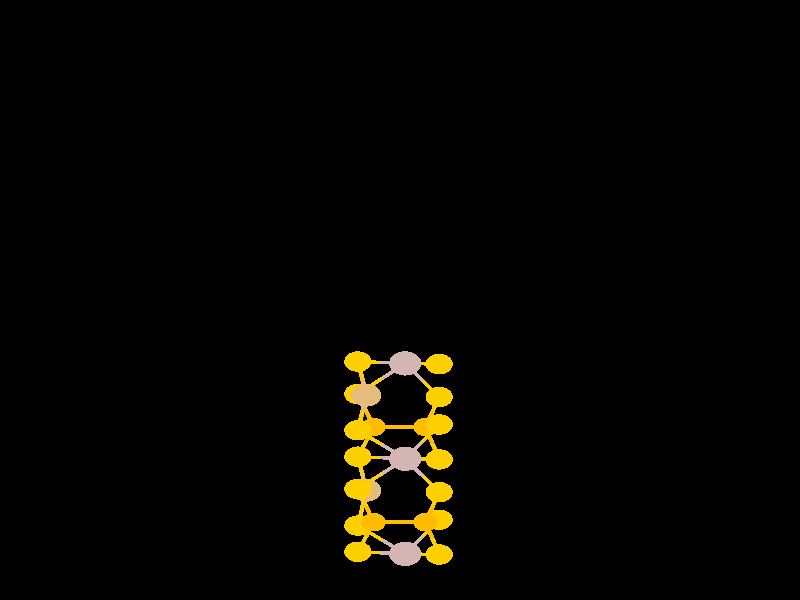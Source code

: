 #include "colors.inc"
#include "finish.inc"

global_settings {assumed_gamma 1 max_trace_level 6}
background {color White transmit 1.0}
camera {orthographic
  right -35.14*x up 35.19*y
  direction 1.00*z
  location <0,0,50.00> look_at <0,0,0>}


light_source {<  2.00,   3.00,  40.00> color White
  area_light <0.70, 0, 0>, <0, 0.70, 0>, 3, 3
  adaptive 1 jitter}
// no fog
#declare simple = finish {phong 0.7}
#declare pale = finish {ambient 0.5 diffuse 0.85 roughness 0.001 specular 0.200 }
#declare intermediate = finish {ambient 0.3 diffuse 0.6 specular 0.1 roughness 0.04}
#declare vmd = finish {ambient 0.0 diffuse 0.65 phong 0.1 phong_size 40.0 specular 0.5 }
#declare jmol = finish {ambient 0.2 diffuse 0.6 specular 1 roughness 0.001 metallic}
#declare ase2 = finish {ambient 0.05 brilliance 3 diffuse 0.6 metallic specular 0.7 roughness 0.04 reflection 0.15}
#declare ase3 = finish {ambient 0.15 brilliance 2 diffuse 0.6 metallic specular 1.0 roughness 0.001 reflection 0.0}
#declare glass = finish {ambient 0.05 diffuse 0.3 specular 1.0 roughness 0.001}
#declare glass2 = finish {ambient 0.01 diffuse 0.3 specular 1.0 reflection 0.25 roughness 0.001}
#declare Rcell = 0.000;
#declare Rbond = 0.100;

#macro atom(LOC, R, COL, TRANS, FIN)
  sphere{LOC, R texture{pigment{color COL transmit TRANS} finish{FIN}}}
#end
#macro constrain(LOC, R, COL, TRANS FIN)
union{torus{R, Rcell rotate 45*z texture{pigment{color COL transmit TRANS} finish{FIN}}}
     torus{R, Rcell rotate -45*z texture{pigment{color COL transmit TRANS} finish{FIN}}}
     translate LOC}
#end

cylinder {< 16.73, -16.75, -38.69>, < 16.73, -16.75,   0.00>, Rcell pigment {Black}}
cylinder {< 16.73,  16.75, -58.04>, < 16.73,  16.75, -19.35>, Rcell pigment {Black}}
cylinder {<-16.73,  16.75, -58.04>, <-16.73,  16.75, -19.35>, Rcell pigment {Black}}
cylinder {<-16.73, -16.75, -38.69>, <-16.73, -16.75,   0.00>, Rcell pigment {Black}}
cylinder {< 16.73, -16.75, -38.69>, < 16.73,  16.75, -58.04>, Rcell pigment {Black}}
cylinder {< 16.73, -16.75,   0.00>, < 16.73,  16.75, -19.35>, Rcell pigment {Black}}
cylinder {<-16.73, -16.75,   0.00>, <-16.73,  16.75, -19.35>, Rcell pigment {Black}}
cylinder {<-16.73, -16.75, -38.69>, <-16.73,  16.75, -58.04>, Rcell pigment {Black}}
cylinder {< 16.73, -16.75, -38.69>, <-16.73, -16.75, -38.69>, Rcell pigment {Black}}
cylinder {< 16.73, -16.75,   0.00>, <-16.73, -16.75,   0.00>, Rcell pigment {Black}}
cylinder {< 16.73,  16.75, -19.35>, <-16.73,  16.75, -19.35>, Rcell pigment {Black}}
cylinder {< 16.73,  16.75, -58.04>, <-16.73,  16.75, -58.04>, Rcell pigment {Black}}
atom(<  0.23, -14.89, -35.47>, 0.71, rgb <0.65, 0.46, 0.45>, 0.0, ase3) // #0
atom(< -1.85, -11.09, -37.80>, 0.60, rgb <1.00, 0.63, 0.00>, 0.0, ase3) // #1
atom(< -1.85, -14.77, -37.46>, 0.60, rgb <1.00, 0.63, 0.00>, 0.0, ase3) // #2
atom(<  1.72, -12.89, -36.58>, 0.60, rgb <1.00, 0.63, 0.00>, 0.0, ase3) // #3
atom(<  0.23, -14.89, -29.02>, 0.71, rgb <0.65, 0.46, 0.45>, 0.0, ase3) // #4
atom(< -1.16, -13.03, -32.24>, 0.54, rgb <1.00, 0.50, 0.00>, 0.0, ase3) // #5
atom(<  1.12, -13.03, -32.24>, 0.54, rgb <1.00, 0.50, 0.00>, 0.0, ase3) // #6
atom(< -1.85, -11.09, -31.35>, 0.60, rgb <1.00, 0.63, 0.00>, 0.0, ase3) // #7
atom(< -1.85, -14.77, -31.01>, 0.60, rgb <1.00, 0.63, 0.00>, 0.0, ase3) // #8
atom(< -1.85, -13.23, -34.37>, 0.60, rgb <1.00, 0.63, 0.00>, 0.0, ase3) // #9
atom(<  1.72, -12.89, -30.13>, 0.60, rgb <1.00, 0.63, 0.00>, 0.0, ase3) // #10
atom(<  1.72, -14.93, -33.18>, 0.60, rgb <1.00, 0.63, 0.00>, 0.0, ase3) // #11
atom(<  1.72, -11.27, -33.42>, 0.60, rgb <1.00, 0.63, 0.00>, 0.0, ase3) // #12
atom(< -1.48, -11.17, -35.47>, 0.66, rgb <0.78, 0.50, 0.20>, 0.0, ase3) // #13
atom(<  0.23,  -9.31, -32.24>, 0.71, rgb <0.65, 0.46, 0.45>, 0.0, ase3) // #14
atom(< -1.16,  -7.45, -35.47>, 0.54, rgb <1.00, 0.50, 0.00>, 0.0, ase3) // #15
atom(<  1.12,  -7.45, -35.47>, 0.54, rgb <1.00, 0.50, 0.00>, 0.0, ase3) // #16
atom(< -1.85,  -5.51, -34.57>, 0.60, rgb <1.00, 0.63, 0.00>, 0.0, ase3) // #17
atom(< -1.85,  -9.19, -34.24>, 0.60, rgb <1.00, 0.63, 0.00>, 0.0, ase3) // #18
atom(< -1.85,  -7.64, -37.59>, 0.60, rgb <1.00, 0.63, 0.00>, 0.0, ase3) // #19
atom(<  1.72,  -7.30, -33.35>, 0.60, rgb <1.00, 0.63, 0.00>, 0.0, ase3) // #20
atom(<  1.72,  -9.35, -36.40>, 0.60, rgb <1.00, 0.63, 0.00>, 0.0, ase3) // #21
atom(<  1.72,  -5.69, -36.65>, 0.60, rgb <1.00, 0.63, 0.00>, 0.0, ase3) // #22
atom(<  0.23,  -3.72, -35.47>, 0.71, rgb <0.65, 0.46, 0.45>, 0.0, ase3) // #23
atom(< -1.85,  -3.61, -37.46>, 0.60, rgb <1.00, 0.63, 0.00>, 0.0, ase3) // #24
atom(< -1.16, -13.03, -25.80>, 0.54, rgb <1.00, 0.50, 0.00>, 0.0, ase3) // #25
atom(<  1.12, -13.03, -25.80>, 0.54, rgb <1.00, 0.50, 0.00>, 0.0, ase3) // #26
atom(< -1.85, -11.09, -24.90>, 0.60, rgb <1.00, 0.63, 0.00>, 0.0, ase3) // #27
atom(< -1.85, -13.23, -27.92>, 0.60, rgb <1.00, 0.63, 0.00>, 0.0, ase3) // #28
atom(<  1.72, -14.93, -26.73>, 0.60, rgb <1.00, 0.63, 0.00>, 0.0, ase3) // #29
atom(<  1.72, -11.27, -26.98>, 0.60, rgb <1.00, 0.63, 0.00>, 0.0, ase3) // #30
atom(< -1.48, -11.17, -29.02>, 0.66, rgb <0.78, 0.50, 0.20>, 0.0, ase3) // #31
atom(<  0.23,  -9.31, -25.80>, 0.71, rgb <0.65, 0.46, 0.45>, 0.0, ase3) // #32
atom(< -1.16,  -7.45, -29.02>, 0.54, rgb <1.00, 0.50, 0.00>, 0.0, ase3) // #33
atom(<  1.12,  -7.45, -29.02>, 0.54, rgb <1.00, 0.50, 0.00>, 0.0, ase3) // #34
atom(< -1.85,  -5.51, -28.13>, 0.60, rgb <1.00, 0.63, 0.00>, 0.0, ase3) // #35
atom(< -1.85,  -9.19, -27.79>, 0.60, rgb <1.00, 0.63, 0.00>, 0.0, ase3) // #36
atom(< -1.85,  -7.64, -31.15>, 0.60, rgb <1.00, 0.63, 0.00>, 0.0, ase3) // #37
atom(<  1.72,  -7.30, -26.91>, 0.60, rgb <1.00, 0.63, 0.00>, 0.0, ase3) // #38
atom(<  1.72,  -9.35, -29.95>, 0.60, rgb <1.00, 0.63, 0.00>, 0.0, ase3) // #39
atom(<  1.72,  -5.69, -30.20>, 0.60, rgb <1.00, 0.63, 0.00>, 0.0, ase3) // #40
atom(< -1.48,  -5.59, -32.24>, 0.66, rgb <0.78, 0.50, 0.20>, 0.0, ase3) // #41
atom(<  0.23,  -3.72, -29.02>, 0.71, rgb <0.65, 0.46, 0.45>, 0.0, ase3) // #42
atom(< -1.85,  -3.61, -31.01>, 0.60, rgb <1.00, 0.63, 0.00>, 0.0, ase3) // #43
atom(<  1.72,  -3.76, -33.18>, 0.60, rgb <1.00, 0.63, 0.00>, 0.0, ase3) // #44
atom(< -1.85,  -7.64, -24.70>, 0.60, rgb <1.00, 0.63, 0.00>, 0.0, ase3) // #45
atom(< -1.48,  -5.59, -25.80>, 0.66, rgb <0.78, 0.50, 0.20>, 0.0, ase3) // #46
atom(<  1.72,  -3.76, -26.73>, 0.60, rgb <1.00, 0.63, 0.00>, 0.0, ase3) // #47
cylinder {<  0.23, -14.89, -35.47>, < -0.81, -14.83, -36.47>, Rbond texture{pigment {color rgb <0.65, 0.46, 0.45> transmit 0.0} finish{ase3}}}
cylinder {< -1.85, -14.77, -37.46>, < -0.81, -14.83, -36.47>, Rbond texture{pigment {color rgb <1.00, 0.63, 0.00> transmit 0.0} finish{ase3}}}
cylinder {<  0.23, -14.89, -35.47>, <  0.98, -14.91, -34.32>, Rbond texture{pigment {color rgb <0.65, 0.46, 0.45> transmit 0.0} finish{ase3}}}
cylinder {<  1.72, -14.93, -33.18>, <  0.98, -14.91, -34.32>, Rbond texture{pigment {color rgb <1.00, 0.63, 0.00> transmit 0.0} finish{ase3}}}
cylinder {<  0.23, -14.89, -35.47>, < -0.81, -14.06, -34.92>, Rbond texture{pigment {color rgb <0.65, 0.46, 0.45> transmit 0.0} finish{ase3}}}
cylinder {< -1.85, -13.23, -34.37>, < -0.81, -14.06, -34.92>, Rbond texture{pigment {color rgb <1.00, 0.63, 0.00> transmit 0.0} finish{ase3}}}
cylinder {<  0.23, -14.89, -35.47>, <  0.98, -13.89, -36.02>, Rbond texture{pigment {color rgb <0.65, 0.46, 0.45> transmit 0.0} finish{ase3}}}
cylinder {<  1.72, -12.89, -36.58>, <  0.98, -13.89, -36.02>, Rbond texture{pigment {color rgb <1.00, 0.63, 0.00> transmit 0.0} finish{ase3}}}
cylinder {< -1.85, -11.09, -37.80>, < -1.66, -11.13, -36.63>, Rbond texture{pigment {color rgb <1.00, 0.63, 0.00> transmit 0.0} finish{ase3}}}
cylinder {< -1.48, -11.17, -35.47>, < -1.66, -11.13, -36.63>, Rbond texture{pigment {color rgb <0.78, 0.50, 0.20> transmit 0.0} finish{ase3}}}
cylinder {<  0.23, -14.89, -29.02>, < -0.81, -14.06, -28.47>, Rbond texture{pigment {color rgb <0.65, 0.46, 0.45> transmit 0.0} finish{ase3}}}
cylinder {< -1.85, -13.23, -27.92>, < -0.81, -14.06, -28.47>, Rbond texture{pigment {color rgb <1.00, 0.63, 0.00> transmit 0.0} finish{ase3}}}
cylinder {<  0.23, -14.89, -29.02>, < -0.81, -14.83, -30.02>, Rbond texture{pigment {color rgb <0.65, 0.46, 0.45> transmit 0.0} finish{ase3}}}
cylinder {< -1.85, -14.77, -31.01>, < -0.81, -14.83, -30.02>, Rbond texture{pigment {color rgb <1.00, 0.63, 0.00> transmit 0.0} finish{ase3}}}
cylinder {<  0.23, -14.89, -29.02>, <  0.98, -13.89, -29.57>, Rbond texture{pigment {color rgb <0.65, 0.46, 0.45> transmit 0.0} finish{ase3}}}
cylinder {<  1.72, -12.89, -30.13>, <  0.98, -13.89, -29.57>, Rbond texture{pigment {color rgb <1.00, 0.63, 0.00> transmit 0.0} finish{ase3}}}
cylinder {<  0.23, -14.89, -29.02>, <  0.98, -14.91, -27.87>, Rbond texture{pigment {color rgb <0.65, 0.46, 0.45> transmit 0.0} finish{ase3}}}
cylinder {<  1.72, -14.93, -26.73>, <  0.98, -14.91, -27.87>, Rbond texture{pigment {color rgb <1.00, 0.63, 0.00> transmit 0.0} finish{ase3}}}
cylinder {< -1.16, -13.03, -32.24>, < -0.02, -13.03, -32.24>, Rbond texture{pigment {color rgb <1.00, 0.50, 0.00> transmit 0.0} finish{ase3}}}
cylinder {<  1.12, -13.03, -32.24>, < -0.02, -13.03, -32.24>, Rbond texture{pigment {color rgb <1.00, 0.50, 0.00> transmit 0.0} finish{ase3}}}
cylinder {< -1.16, -13.03, -32.24>, < -1.50, -13.90, -31.63>, Rbond texture{pigment {color rgb <1.00, 0.50, 0.00> transmit 0.0} finish{ase3}}}
cylinder {< -1.85, -14.77, -31.01>, < -1.50, -13.90, -31.63>, Rbond texture{pigment {color rgb <1.00, 0.63, 0.00> transmit 0.0} finish{ase3}}}
cylinder {< -1.16, -13.03, -32.24>, < -1.50, -13.13, -33.31>, Rbond texture{pigment {color rgb <1.00, 0.50, 0.00> transmit 0.0} finish{ase3}}}
cylinder {< -1.85, -13.23, -34.37>, < -1.50, -13.13, -33.31>, Rbond texture{pigment {color rgb <1.00, 0.63, 0.00> transmit 0.0} finish{ase3}}}
cylinder {< -1.16, -13.03, -32.24>, < -1.50, -12.06, -31.80>, Rbond texture{pigment {color rgb <1.00, 0.50, 0.00> transmit 0.0} finish{ase3}}}
cylinder {< -1.85, -11.09, -31.35>, < -1.50, -12.06, -31.80>, Rbond texture{pigment {color rgb <1.00, 0.63, 0.00> transmit 0.0} finish{ase3}}}
cylinder {<  1.12, -13.03, -32.24>, <  1.42, -12.15, -32.83>, Rbond texture{pigment {color rgb <1.00, 0.50, 0.00> transmit 0.0} finish{ase3}}}
cylinder {<  1.72, -11.27, -33.42>, <  1.42, -12.15, -32.83>, Rbond texture{pigment {color rgb <1.00, 0.63, 0.00> transmit 0.0} finish{ase3}}}
cylinder {<  1.12, -13.03, -32.24>, <  1.42, -13.98, -32.71>, Rbond texture{pigment {color rgb <1.00, 0.50, 0.00> transmit 0.0} finish{ase3}}}
cylinder {<  1.72, -14.93, -33.18>, <  1.42, -13.98, -32.71>, Rbond texture{pigment {color rgb <1.00, 0.63, 0.00> transmit 0.0} finish{ase3}}}
cylinder {<  1.12, -13.03, -32.24>, <  1.42, -12.96, -31.19>, Rbond texture{pigment {color rgb <1.00, 0.50, 0.00> transmit 0.0} finish{ase3}}}
cylinder {<  1.72, -12.89, -30.13>, <  1.42, -12.96, -31.19>, Rbond texture{pigment {color rgb <1.00, 0.63, 0.00> transmit 0.0} finish{ase3}}}
cylinder {< -1.85, -11.09, -31.35>, < -1.66, -11.13, -30.18>, Rbond texture{pigment {color rgb <1.00, 0.63, 0.00> transmit 0.0} finish{ase3}}}
cylinder {< -1.48, -11.17, -29.02>, < -1.66, -11.13, -30.18>, Rbond texture{pigment {color rgb <0.78, 0.50, 0.20> transmit 0.0} finish{ase3}}}
cylinder {< -1.85, -11.09, -31.35>, < -0.81, -10.20, -31.80>, Rbond texture{pigment {color rgb <1.00, 0.63, 0.00> transmit 0.0} finish{ase3}}}
cylinder {<  0.23,  -9.31, -32.24>, < -0.81, -10.20, -31.80>, Rbond texture{pigment {color rgb <0.65, 0.46, 0.45> transmit 0.0} finish{ase3}}}
cylinder {< -1.85, -13.23, -34.37>, < -1.66, -12.20, -34.92>, Rbond texture{pigment {color rgb <1.00, 0.63, 0.00> transmit 0.0} finish{ase3}}}
cylinder {< -1.48, -11.17, -35.47>, < -1.66, -12.20, -34.92>, Rbond texture{pigment {color rgb <0.78, 0.50, 0.20> transmit 0.0} finish{ase3}}}
cylinder {<  1.72, -11.27, -33.42>, <  0.98, -10.29, -32.83>, Rbond texture{pigment {color rgb <1.00, 0.63, 0.00> transmit 0.0} finish{ase3}}}
cylinder {<  0.23,  -9.31, -32.24>, <  0.98, -10.29, -32.83>, Rbond texture{pigment {color rgb <0.65, 0.46, 0.45> transmit 0.0} finish{ase3}}}
cylinder {<  0.23,  -9.31, -32.24>, <  0.98,  -9.33, -31.10>, Rbond texture{pigment {color rgb <0.65, 0.46, 0.45> transmit 0.0} finish{ase3}}}
cylinder {<  1.72,  -9.35, -29.95>, <  0.98,  -9.33, -31.10>, Rbond texture{pigment {color rgb <1.00, 0.63, 0.00> transmit 0.0} finish{ase3}}}
cylinder {<  0.23,  -9.31, -32.24>, < -0.81,  -9.25, -33.24>, Rbond texture{pigment {color rgb <0.65, 0.46, 0.45> transmit 0.0} finish{ase3}}}
cylinder {< -1.85,  -9.19, -34.24>, < -0.81,  -9.25, -33.24>, Rbond texture{pigment {color rgb <1.00, 0.63, 0.00> transmit 0.0} finish{ase3}}}
cylinder {<  0.23,  -9.31, -32.24>, < -0.81,  -8.47, -31.69>, Rbond texture{pigment {color rgb <0.65, 0.46, 0.45> transmit 0.0} finish{ase3}}}
cylinder {< -1.85,  -7.64, -31.15>, < -0.81,  -8.47, -31.69>, Rbond texture{pigment {color rgb <1.00, 0.63, 0.00> transmit 0.0} finish{ase3}}}
cylinder {<  0.23,  -9.31, -32.24>, <  0.98,  -8.31, -32.80>, Rbond texture{pigment {color rgb <0.65, 0.46, 0.45> transmit 0.0} finish{ase3}}}
cylinder {<  1.72,  -7.30, -33.35>, <  0.98,  -8.31, -32.80>, Rbond texture{pigment {color rgb <1.00, 0.63, 0.00> transmit 0.0} finish{ase3}}}
cylinder {< -1.16,  -7.45, -35.47>, < -1.50,  -7.54, -36.53>, Rbond texture{pigment {color rgb <1.00, 0.50, 0.00> transmit 0.0} finish{ase3}}}
cylinder {< -1.85,  -7.64, -37.59>, < -1.50,  -7.54, -36.53>, Rbond texture{pigment {color rgb <1.00, 0.63, 0.00> transmit 0.0} finish{ase3}}}
cylinder {< -1.16,  -7.45, -35.47>, < -1.50,  -6.48, -35.02>, Rbond texture{pigment {color rgb <1.00, 0.50, 0.00> transmit 0.0} finish{ase3}}}
cylinder {< -1.85,  -5.51, -34.57>, < -1.50,  -6.48, -35.02>, Rbond texture{pigment {color rgb <1.00, 0.63, 0.00> transmit 0.0} finish{ase3}}}
cylinder {< -1.16,  -7.45, -35.47>, < -0.02,  -7.45, -35.47>, Rbond texture{pigment {color rgb <1.00, 0.50, 0.00> transmit 0.0} finish{ase3}}}
cylinder {<  1.12,  -7.45, -35.47>, < -0.02,  -7.45, -35.47>, Rbond texture{pigment {color rgb <1.00, 0.50, 0.00> transmit 0.0} finish{ase3}}}
cylinder {<  1.12,  -7.45, -35.47>, <  1.42,  -6.57, -36.06>, Rbond texture{pigment {color rgb <1.00, 0.50, 0.00> transmit 0.0} finish{ase3}}}
cylinder {<  1.72,  -5.69, -36.65>, <  1.42,  -6.57, -36.06>, Rbond texture{pigment {color rgb <1.00, 0.63, 0.00> transmit 0.0} finish{ase3}}}
cylinder {<  1.12,  -7.45, -35.47>, <  1.42,  -7.38, -34.41>, Rbond texture{pigment {color rgb <1.00, 0.50, 0.00> transmit 0.0} finish{ase3}}}
cylinder {<  1.72,  -7.30, -33.35>, <  1.42,  -7.38, -34.41>, Rbond texture{pigment {color rgb <1.00, 0.63, 0.00> transmit 0.0} finish{ase3}}}
cylinder {<  1.12,  -7.45, -35.47>, <  1.42,  -8.40, -35.94>, Rbond texture{pigment {color rgb <1.00, 0.50, 0.00> transmit 0.0} finish{ase3}}}
cylinder {<  1.72,  -9.35, -36.40>, <  1.42,  -8.40, -35.94>, Rbond texture{pigment {color rgb <1.00, 0.63, 0.00> transmit 0.0} finish{ase3}}}
cylinder {< -1.85,  -5.51, -34.57>, < -1.66,  -5.55, -33.41>, Rbond texture{pigment {color rgb <1.00, 0.63, 0.00> transmit 0.0} finish{ase3}}}
cylinder {< -1.48,  -5.59, -32.24>, < -1.66,  -5.55, -33.41>, Rbond texture{pigment {color rgb <0.78, 0.50, 0.20> transmit 0.0} finish{ase3}}}
cylinder {< -1.85,  -5.51, -34.57>, < -0.81,  -4.62, -35.02>, Rbond texture{pigment {color rgb <1.00, 0.63, 0.00> transmit 0.0} finish{ase3}}}
cylinder {<  0.23,  -3.72, -35.47>, < -0.81,  -4.62, -35.02>, Rbond texture{pigment {color rgb <0.65, 0.46, 0.45> transmit 0.0} finish{ase3}}}
cylinder {< -1.85,  -9.19, -34.24>, < -1.50,  -8.32, -34.85>, Rbond texture{pigment {color rgb <1.00, 0.63, 0.00> transmit 0.0} finish{ase3}}}
cylinder {< -1.16,  -7.45, -35.47>, < -1.50,  -8.32, -34.85>, Rbond texture{pigment {color rgb <1.00, 0.50, 0.00> transmit 0.0} finish{ase3}}}
cylinder {< -1.85,  -9.19, -34.24>, < -1.66, -10.18, -34.85>, Rbond texture{pigment {color rgb <1.00, 0.63, 0.00> transmit 0.0} finish{ase3}}}
cylinder {< -1.48, -11.17, -35.47>, < -1.66, -10.18, -34.85>, Rbond texture{pigment {color rgb <0.78, 0.50, 0.20> transmit 0.0} finish{ase3}}}
cylinder {<  1.72,  -5.69, -36.65>, <  0.98,  -4.71, -36.06>, Rbond texture{pigment {color rgb <1.00, 0.63, 0.00> transmit 0.0} finish{ase3}}}
cylinder {<  0.23,  -3.72, -35.47>, <  0.98,  -4.71, -36.06>, Rbond texture{pigment {color rgb <0.65, 0.46, 0.45> transmit 0.0} finish{ase3}}}
cylinder {<  0.23,  -3.72, -35.47>, < -0.81,  -3.66, -36.47>, Rbond texture{pigment {color rgb <0.65, 0.46, 0.45> transmit 0.0} finish{ase3}}}
cylinder {< -1.85,  -3.61, -37.46>, < -0.81,  -3.66, -36.47>, Rbond texture{pigment {color rgb <1.00, 0.63, 0.00> transmit 0.0} finish{ase3}}}
cylinder {<  0.23,  -3.72, -35.47>, <  0.98,  -3.74, -34.32>, Rbond texture{pigment {color rgb <0.65, 0.46, 0.45> transmit 0.0} finish{ase3}}}
cylinder {<  1.72,  -3.76, -33.18>, <  0.98,  -3.74, -34.32>, Rbond texture{pigment {color rgb <1.00, 0.63, 0.00> transmit 0.0} finish{ase3}}}
cylinder {< -1.16, -13.03, -25.80>, < -1.50, -13.13, -26.86>, Rbond texture{pigment {color rgb <1.00, 0.50, 0.00> transmit 0.0} finish{ase3}}}
cylinder {< -1.85, -13.23, -27.92>, < -1.50, -13.13, -26.86>, Rbond texture{pigment {color rgb <1.00, 0.63, 0.00> transmit 0.0} finish{ase3}}}
cylinder {< -1.16, -13.03, -25.80>, < -0.02, -13.03, -25.80>, Rbond texture{pigment {color rgb <1.00, 0.50, 0.00> transmit 0.0} finish{ase3}}}
cylinder {<  1.12, -13.03, -25.80>, < -0.02, -13.03, -25.80>, Rbond texture{pigment {color rgb <1.00, 0.50, 0.00> transmit 0.0} finish{ase3}}}
cylinder {< -1.16, -13.03, -25.80>, < -1.50, -12.06, -25.35>, Rbond texture{pigment {color rgb <1.00, 0.50, 0.00> transmit 0.0} finish{ase3}}}
cylinder {< -1.85, -11.09, -24.90>, < -1.50, -12.06, -25.35>, Rbond texture{pigment {color rgb <1.00, 0.63, 0.00> transmit 0.0} finish{ase3}}}
cylinder {<  1.12, -13.03, -25.80>, <  1.42, -13.98, -26.26>, Rbond texture{pigment {color rgb <1.00, 0.50, 0.00> transmit 0.0} finish{ase3}}}
cylinder {<  1.72, -14.93, -26.73>, <  1.42, -13.98, -26.26>, Rbond texture{pigment {color rgb <1.00, 0.63, 0.00> transmit 0.0} finish{ase3}}}
cylinder {<  1.12, -13.03, -25.80>, <  1.42, -12.15, -26.39>, Rbond texture{pigment {color rgb <1.00, 0.50, 0.00> transmit 0.0} finish{ase3}}}
cylinder {<  1.72, -11.27, -26.98>, <  1.42, -12.15, -26.39>, Rbond texture{pigment {color rgb <1.00, 0.63, 0.00> transmit 0.0} finish{ase3}}}
cylinder {< -1.85, -11.09, -24.90>, < -0.81, -10.20, -25.35>, Rbond texture{pigment {color rgb <1.00, 0.63, 0.00> transmit 0.0} finish{ase3}}}
cylinder {<  0.23,  -9.31, -25.80>, < -0.81, -10.20, -25.35>, Rbond texture{pigment {color rgb <0.65, 0.46, 0.45> transmit 0.0} finish{ase3}}}
cylinder {< -1.85, -13.23, -27.92>, < -1.66, -12.20, -28.47>, Rbond texture{pigment {color rgb <1.00, 0.63, 0.00> transmit 0.0} finish{ase3}}}
cylinder {< -1.48, -11.17, -29.02>, < -1.66, -12.20, -28.47>, Rbond texture{pigment {color rgb <0.78, 0.50, 0.20> transmit 0.0} finish{ase3}}}
cylinder {<  1.72, -11.27, -26.98>, <  0.98, -10.29, -26.39>, Rbond texture{pigment {color rgb <1.00, 0.63, 0.00> transmit 0.0} finish{ase3}}}
cylinder {<  0.23,  -9.31, -25.80>, <  0.98, -10.29, -26.39>, Rbond texture{pigment {color rgb <0.65, 0.46, 0.45> transmit 0.0} finish{ase3}}}
cylinder {< -1.48, -11.17, -29.02>, < -1.66, -10.18, -28.40>, Rbond texture{pigment {color rgb <0.78, 0.50, 0.20> transmit 0.0} finish{ase3}}}
cylinder {< -1.85,  -9.19, -27.79>, < -1.66, -10.18, -28.40>, Rbond texture{pigment {color rgb <1.00, 0.63, 0.00> transmit 0.0} finish{ase3}}}
cylinder {<  0.23,  -9.31, -25.80>, < -0.81,  -9.25, -26.79>, Rbond texture{pigment {color rgb <0.65, 0.46, 0.45> transmit 0.0} finish{ase3}}}
cylinder {< -1.85,  -9.19, -27.79>, < -0.81,  -9.25, -26.79>, Rbond texture{pigment {color rgb <1.00, 0.63, 0.00> transmit 0.0} finish{ase3}}}
cylinder {<  0.23,  -9.31, -25.80>, <  0.98,  -8.31, -26.35>, Rbond texture{pigment {color rgb <0.65, 0.46, 0.45> transmit 0.0} finish{ase3}}}
cylinder {<  1.72,  -7.30, -26.91>, <  0.98,  -8.31, -26.35>, Rbond texture{pigment {color rgb <1.00, 0.63, 0.00> transmit 0.0} finish{ase3}}}
cylinder {<  0.23,  -9.31, -25.80>, < -0.81,  -8.47, -25.25>, Rbond texture{pigment {color rgb <0.65, 0.46, 0.45> transmit 0.0} finish{ase3}}}
cylinder {< -1.85,  -7.64, -24.70>, < -0.81,  -8.47, -25.25>, Rbond texture{pigment {color rgb <1.00, 0.63, 0.00> transmit 0.0} finish{ase3}}}
cylinder {< -1.16,  -7.45, -29.02>, < -1.50,  -8.32, -28.40>, Rbond texture{pigment {color rgb <1.00, 0.50, 0.00> transmit 0.0} finish{ase3}}}
cylinder {< -1.85,  -9.19, -27.79>, < -1.50,  -8.32, -28.40>, Rbond texture{pigment {color rgb <1.00, 0.63, 0.00> transmit 0.0} finish{ase3}}}
cylinder {< -1.16,  -7.45, -29.02>, < -0.02,  -7.45, -29.02>, Rbond texture{pigment {color rgb <1.00, 0.50, 0.00> transmit 0.0} finish{ase3}}}
cylinder {<  1.12,  -7.45, -29.02>, < -0.02,  -7.45, -29.02>, Rbond texture{pigment {color rgb <1.00, 0.50, 0.00> transmit 0.0} finish{ase3}}}
cylinder {< -1.16,  -7.45, -29.02>, < -1.50,  -7.54, -30.08>, Rbond texture{pigment {color rgb <1.00, 0.50, 0.00> transmit 0.0} finish{ase3}}}
cylinder {< -1.85,  -7.64, -31.15>, < -1.50,  -7.54, -30.08>, Rbond texture{pigment {color rgb <1.00, 0.63, 0.00> transmit 0.0} finish{ase3}}}
cylinder {< -1.16,  -7.45, -29.02>, < -1.50,  -6.48, -28.57>, Rbond texture{pigment {color rgb <1.00, 0.50, 0.00> transmit 0.0} finish{ase3}}}
cylinder {< -1.85,  -5.51, -28.13>, < -1.50,  -6.48, -28.57>, Rbond texture{pigment {color rgb <1.00, 0.63, 0.00> transmit 0.0} finish{ase3}}}
cylinder {<  1.12,  -7.45, -29.02>, <  1.42,  -8.40, -29.49>, Rbond texture{pigment {color rgb <1.00, 0.50, 0.00> transmit 0.0} finish{ase3}}}
cylinder {<  1.72,  -9.35, -29.95>, <  1.42,  -8.40, -29.49>, Rbond texture{pigment {color rgb <1.00, 0.63, 0.00> transmit 0.0} finish{ase3}}}
cylinder {<  1.12,  -7.45, -29.02>, <  1.42,  -6.57, -29.61>, Rbond texture{pigment {color rgb <1.00, 0.50, 0.00> transmit 0.0} finish{ase3}}}
cylinder {<  1.72,  -5.69, -30.20>, <  1.42,  -6.57, -29.61>, Rbond texture{pigment {color rgb <1.00, 0.63, 0.00> transmit 0.0} finish{ase3}}}
cylinder {<  1.12,  -7.45, -29.02>, <  1.42,  -7.38, -27.96>, Rbond texture{pigment {color rgb <1.00, 0.50, 0.00> transmit 0.0} finish{ase3}}}
cylinder {<  1.72,  -7.30, -26.91>, <  1.42,  -7.38, -27.96>, Rbond texture{pigment {color rgb <1.00, 0.63, 0.00> transmit 0.0} finish{ase3}}}
cylinder {< -1.85,  -5.51, -28.13>, < -0.81,  -4.62, -28.57>, Rbond texture{pigment {color rgb <1.00, 0.63, 0.00> transmit 0.0} finish{ase3}}}
cylinder {<  0.23,  -3.72, -29.02>, < -0.81,  -4.62, -28.57>, Rbond texture{pigment {color rgb <0.65, 0.46, 0.45> transmit 0.0} finish{ase3}}}
cylinder {< -1.85,  -5.51, -28.13>, < -1.66,  -5.55, -26.96>, Rbond texture{pigment {color rgb <1.00, 0.63, 0.00> transmit 0.0} finish{ase3}}}
cylinder {< -1.48,  -5.59, -25.80>, < -1.66,  -5.55, -26.96>, Rbond texture{pigment {color rgb <0.78, 0.50, 0.20> transmit 0.0} finish{ase3}}}
cylinder {< -1.85,  -7.64, -31.15>, < -1.66,  -6.61, -31.69>, Rbond texture{pigment {color rgb <1.00, 0.63, 0.00> transmit 0.0} finish{ase3}}}
cylinder {< -1.48,  -5.59, -32.24>, < -1.66,  -6.61, -31.69>, Rbond texture{pigment {color rgb <0.78, 0.50, 0.20> transmit 0.0} finish{ase3}}}
cylinder {<  1.72,  -5.69, -30.20>, <  0.98,  -4.71, -29.61>, Rbond texture{pigment {color rgb <1.00, 0.63, 0.00> transmit 0.0} finish{ase3}}}
cylinder {<  0.23,  -3.72, -29.02>, <  0.98,  -4.71, -29.61>, Rbond texture{pigment {color rgb <0.65, 0.46, 0.45> transmit 0.0} finish{ase3}}}
cylinder {<  0.23,  -3.72, -29.02>, < -0.81,  -3.66, -30.02>, Rbond texture{pigment {color rgb <0.65, 0.46, 0.45> transmit 0.0} finish{ase3}}}
cylinder {< -1.85,  -3.61, -31.01>, < -0.81,  -3.66, -30.02>, Rbond texture{pigment {color rgb <1.00, 0.63, 0.00> transmit 0.0} finish{ase3}}}
cylinder {<  0.23,  -3.72, -29.02>, <  0.98,  -3.74, -27.87>, Rbond texture{pigment {color rgb <0.65, 0.46, 0.45> transmit 0.0} finish{ase3}}}
cylinder {<  1.72,  -3.76, -26.73>, <  0.98,  -3.74, -27.87>, Rbond texture{pigment {color rgb <1.00, 0.63, 0.00> transmit 0.0} finish{ase3}}}
cylinder {< -1.85,  -3.61, -31.01>, < -1.66,  -4.60, -31.63>, Rbond texture{pigment {color rgb <1.00, 0.63, 0.00> transmit 0.0} finish{ase3}}}
cylinder {< -1.48,  -5.59, -32.24>, < -1.66,  -4.60, -31.63>, Rbond texture{pigment {color rgb <0.78, 0.50, 0.20> transmit 0.0} finish{ase3}}}
cylinder {< -1.85,  -7.64, -24.70>, < -1.66,  -6.61, -25.25>, Rbond texture{pigment {color rgb <1.00, 0.63, 0.00> transmit 0.0} finish{ase3}}}
cylinder {< -1.48,  -5.59, -25.80>, < -1.66,  -6.61, -25.25>, Rbond texture{pigment {color rgb <0.78, 0.50, 0.20> transmit 0.0} finish{ase3}}}
// no constraints
